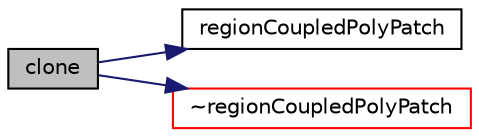 digraph "clone"
{
  bgcolor="transparent";
  edge [fontname="Helvetica",fontsize="10",labelfontname="Helvetica",labelfontsize="10"];
  node [fontname="Helvetica",fontsize="10",shape=record];
  rankdir="LR";
  Node73 [label="clone",height=0.2,width=0.4,color="black", fillcolor="grey75", style="filled", fontcolor="black"];
  Node73 -> Node74 [color="midnightblue",fontsize="10",style="solid",fontname="Helvetica"];
  Node74 [label="regionCoupledPolyPatch",height=0.2,width=0.4,color="black",URL="$a26317.html#abc60d159f6fee3ba4af4809466125691",tooltip="Construct from (base couped patch) components. "];
  Node73 -> Node75 [color="midnightblue",fontsize="10",style="solid",fontname="Helvetica"];
  Node75 [label="~regionCoupledPolyPatch",height=0.2,width=0.4,color="red",URL="$a26317.html#a088a4a6c62009c5dd5e0c3329488591d",tooltip="Destructor. "];
}
